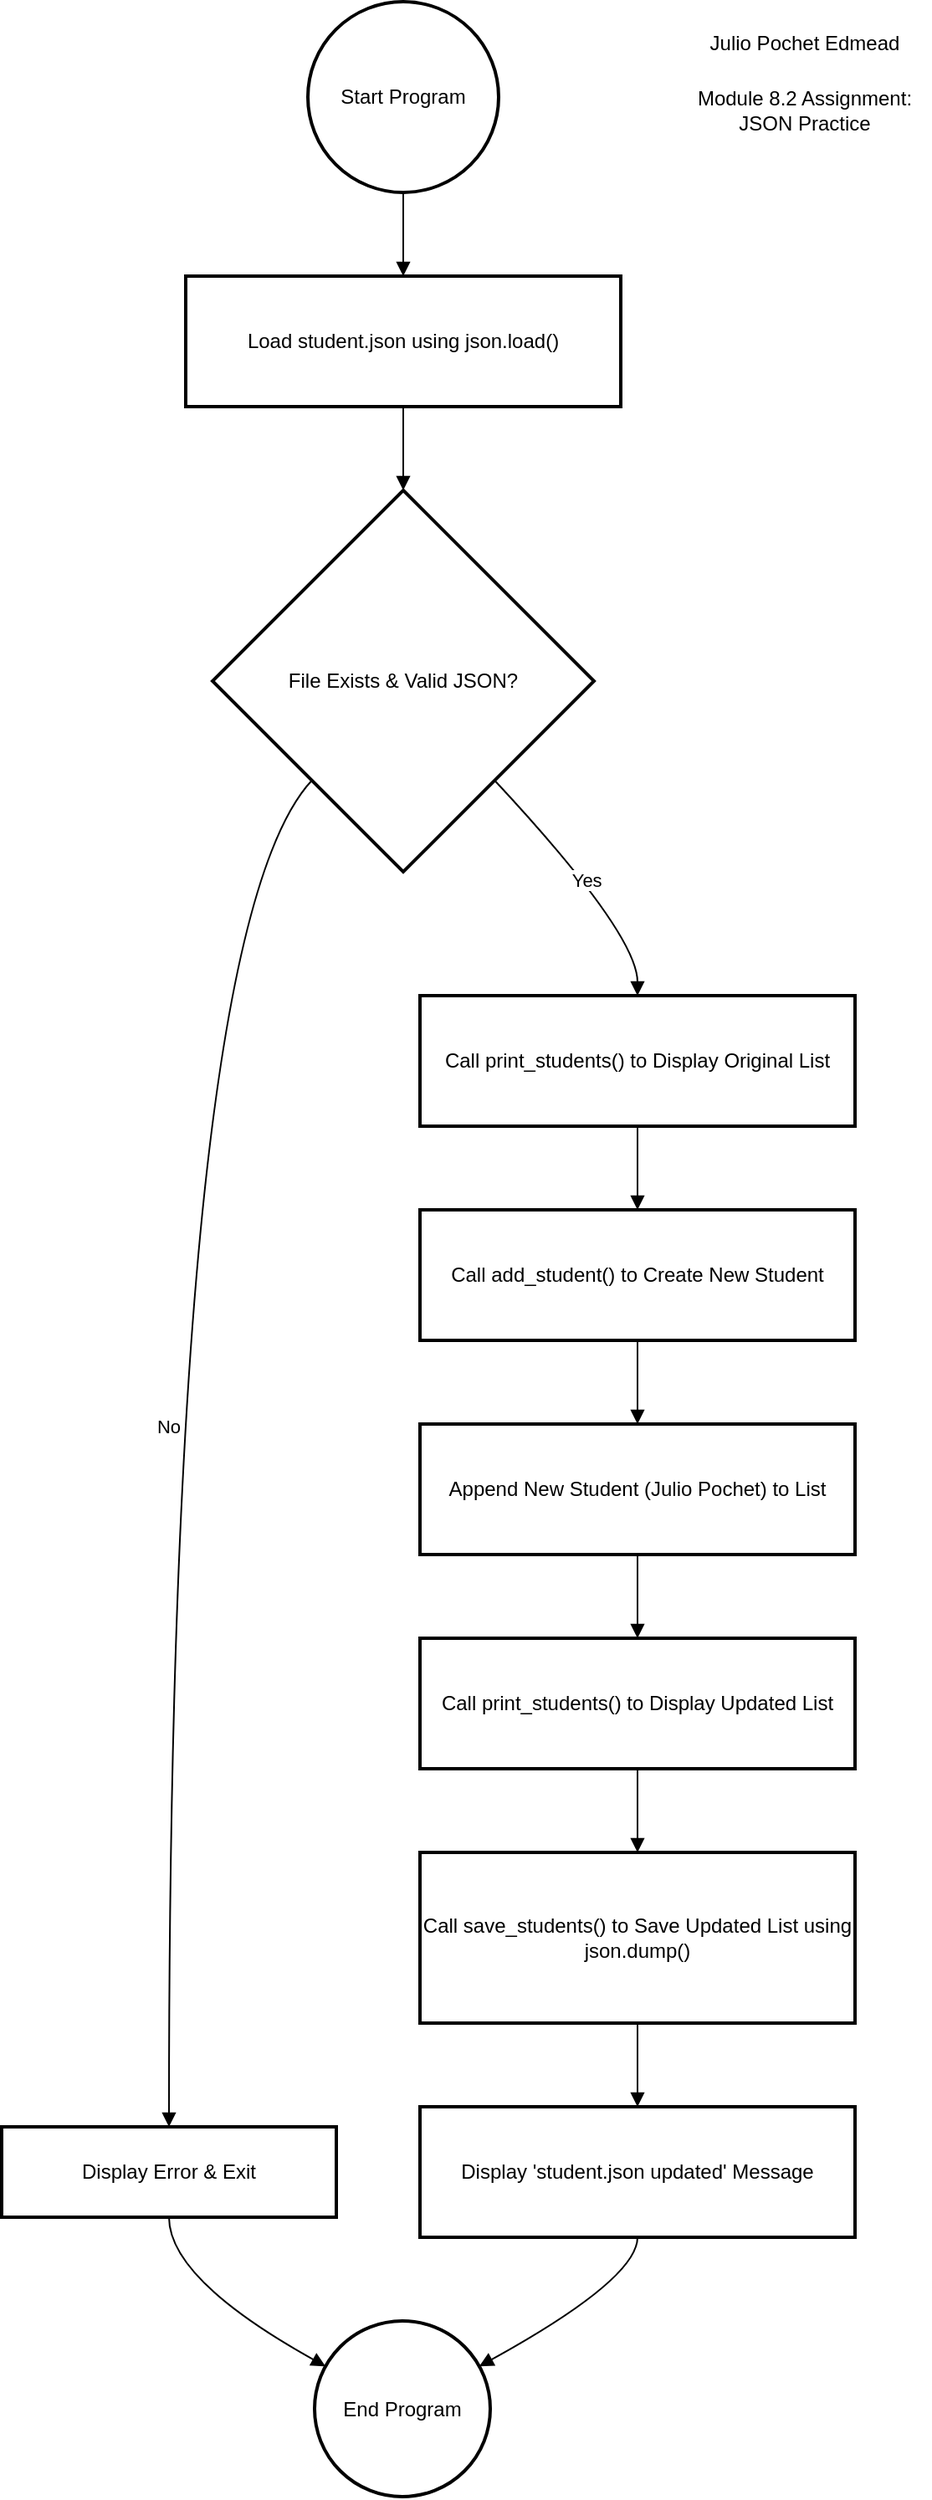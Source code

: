 <mxfile version="26.0.16">
  <diagram name="Page-1" id="gaupkIVxcJWbu7JA6zRy">
    <mxGraphModel dx="1434" dy="663" grid="1" gridSize="10" guides="1" tooltips="1" connect="1" arrows="1" fold="1" page="1" pageScale="1" pageWidth="1100" pageHeight="850" math="0" shadow="0">
      <root>
        <mxCell id="0" />
        <mxCell id="1" parent="0" />
        <mxCell id="YZ0c6q0Ra0fN3Rygu9mC-1" value="Start Program" style="ellipse;aspect=fixed;strokeWidth=2;whiteSpace=wrap;" vertex="1" parent="1">
          <mxGeometry x="203" y="20" width="114" height="114" as="geometry" />
        </mxCell>
        <mxCell id="YZ0c6q0Ra0fN3Rygu9mC-2" value="Load student.json using json.load()" style="whiteSpace=wrap;strokeWidth=2;" vertex="1" parent="1">
          <mxGeometry x="130" y="184" width="260" height="78" as="geometry" />
        </mxCell>
        <mxCell id="YZ0c6q0Ra0fN3Rygu9mC-3" value="File Exists &amp; Valid JSON?" style="rhombus;strokeWidth=2;whiteSpace=wrap;" vertex="1" parent="1">
          <mxGeometry x="146" y="312" width="228" height="228" as="geometry" />
        </mxCell>
        <mxCell id="YZ0c6q0Ra0fN3Rygu9mC-4" value="Display Error &amp; Exit" style="whiteSpace=wrap;strokeWidth=2;" vertex="1" parent="1">
          <mxGeometry x="20" y="1290" width="200" height="54" as="geometry" />
        </mxCell>
        <mxCell id="YZ0c6q0Ra0fN3Rygu9mC-5" value="Call print_students() to Display Original List" style="whiteSpace=wrap;strokeWidth=2;" vertex="1" parent="1">
          <mxGeometry x="270" y="614" width="260" height="78" as="geometry" />
        </mxCell>
        <mxCell id="YZ0c6q0Ra0fN3Rygu9mC-6" value="Call add_student() to Create New Student" style="whiteSpace=wrap;strokeWidth=2;" vertex="1" parent="1">
          <mxGeometry x="270" y="742" width="260" height="78" as="geometry" />
        </mxCell>
        <mxCell id="YZ0c6q0Ra0fN3Rygu9mC-7" value="Append New Student (Julio Pochet) to List" style="whiteSpace=wrap;strokeWidth=2;" vertex="1" parent="1">
          <mxGeometry x="270" y="870" width="260" height="78" as="geometry" />
        </mxCell>
        <mxCell id="YZ0c6q0Ra0fN3Rygu9mC-8" value="Call print_students() to Display Updated List" style="whiteSpace=wrap;strokeWidth=2;" vertex="1" parent="1">
          <mxGeometry x="270" y="998" width="260" height="78" as="geometry" />
        </mxCell>
        <mxCell id="YZ0c6q0Ra0fN3Rygu9mC-9" value="Call save_students() to Save Updated List using json.dump()" style="whiteSpace=wrap;strokeWidth=2;" vertex="1" parent="1">
          <mxGeometry x="270" y="1126" width="260" height="102" as="geometry" />
        </mxCell>
        <mxCell id="YZ0c6q0Ra0fN3Rygu9mC-10" value="Display &#39;student.json updated&#39; Message" style="whiteSpace=wrap;strokeWidth=2;" vertex="1" parent="1">
          <mxGeometry x="270" y="1278" width="260" height="78" as="geometry" />
        </mxCell>
        <mxCell id="YZ0c6q0Ra0fN3Rygu9mC-11" value="End Program" style="ellipse;aspect=fixed;strokeWidth=2;whiteSpace=wrap;" vertex="1" parent="1">
          <mxGeometry x="207" y="1406" width="105" height="105" as="geometry" />
        </mxCell>
        <mxCell id="YZ0c6q0Ra0fN3Rygu9mC-12" value="" style="curved=1;startArrow=none;endArrow=block;exitX=0.5;exitY=1;entryX=0.5;entryY=0;rounded=0;" edge="1" parent="1" source="YZ0c6q0Ra0fN3Rygu9mC-1" target="YZ0c6q0Ra0fN3Rygu9mC-2">
          <mxGeometry relative="1" as="geometry">
            <Array as="points" />
          </mxGeometry>
        </mxCell>
        <mxCell id="YZ0c6q0Ra0fN3Rygu9mC-13" value="" style="curved=1;startArrow=none;endArrow=block;exitX=0.5;exitY=1;entryX=0.5;entryY=0;rounded=0;" edge="1" parent="1" source="YZ0c6q0Ra0fN3Rygu9mC-2" target="YZ0c6q0Ra0fN3Rygu9mC-3">
          <mxGeometry relative="1" as="geometry">
            <Array as="points" />
          </mxGeometry>
        </mxCell>
        <mxCell id="YZ0c6q0Ra0fN3Rygu9mC-14" value="Yes" style="curved=1;startArrow=none;endArrow=block;exitX=0.96;exitY=1;entryX=0.5;entryY=0;rounded=0;" edge="1" parent="1" source="YZ0c6q0Ra0fN3Rygu9mC-3" target="YZ0c6q0Ra0fN3Rygu9mC-5">
          <mxGeometry relative="1" as="geometry">
            <Array as="points">
              <mxPoint x="400" y="577" />
            </Array>
          </mxGeometry>
        </mxCell>
        <mxCell id="YZ0c6q0Ra0fN3Rygu9mC-15" value="No" style="curved=1;startArrow=none;endArrow=block;exitX=0.04;exitY=1;entryX=0.5;entryY=-0.01;rounded=0;" edge="1" parent="1" source="YZ0c6q0Ra0fN3Rygu9mC-3" target="YZ0c6q0Ra0fN3Rygu9mC-4">
          <mxGeometry relative="1" as="geometry">
            <Array as="points">
              <mxPoint x="120" y="577" />
            </Array>
          </mxGeometry>
        </mxCell>
        <mxCell id="YZ0c6q0Ra0fN3Rygu9mC-16" value="" style="curved=1;startArrow=none;endArrow=block;exitX=0.5;exitY=0.99;entryX=0;entryY=0.22;rounded=0;" edge="1" parent="1" source="YZ0c6q0Ra0fN3Rygu9mC-4" target="YZ0c6q0Ra0fN3Rygu9mC-11">
          <mxGeometry relative="1" as="geometry">
            <Array as="points">
              <mxPoint x="120" y="1381" />
            </Array>
          </mxGeometry>
        </mxCell>
        <mxCell id="YZ0c6q0Ra0fN3Rygu9mC-17" value="" style="curved=1;startArrow=none;endArrow=block;exitX=0.5;exitY=1;entryX=0.5;entryY=0;rounded=0;" edge="1" parent="1" source="YZ0c6q0Ra0fN3Rygu9mC-5" target="YZ0c6q0Ra0fN3Rygu9mC-6">
          <mxGeometry relative="1" as="geometry">
            <Array as="points" />
          </mxGeometry>
        </mxCell>
        <mxCell id="YZ0c6q0Ra0fN3Rygu9mC-18" value="" style="curved=1;startArrow=none;endArrow=block;exitX=0.5;exitY=1;entryX=0.5;entryY=0;rounded=0;" edge="1" parent="1" source="YZ0c6q0Ra0fN3Rygu9mC-6" target="YZ0c6q0Ra0fN3Rygu9mC-7">
          <mxGeometry relative="1" as="geometry">
            <Array as="points" />
          </mxGeometry>
        </mxCell>
        <mxCell id="YZ0c6q0Ra0fN3Rygu9mC-19" value="" style="curved=1;startArrow=none;endArrow=block;exitX=0.5;exitY=1;entryX=0.5;entryY=0;rounded=0;" edge="1" parent="1" source="YZ0c6q0Ra0fN3Rygu9mC-7" target="YZ0c6q0Ra0fN3Rygu9mC-8">
          <mxGeometry relative="1" as="geometry">
            <Array as="points" />
          </mxGeometry>
        </mxCell>
        <mxCell id="YZ0c6q0Ra0fN3Rygu9mC-20" value="" style="curved=1;startArrow=none;endArrow=block;exitX=0.5;exitY=1;entryX=0.5;entryY=0;rounded=0;" edge="1" parent="1" source="YZ0c6q0Ra0fN3Rygu9mC-8" target="YZ0c6q0Ra0fN3Rygu9mC-9">
          <mxGeometry relative="1" as="geometry">
            <Array as="points" />
          </mxGeometry>
        </mxCell>
        <mxCell id="YZ0c6q0Ra0fN3Rygu9mC-21" value="" style="curved=1;startArrow=none;endArrow=block;exitX=0.5;exitY=1;entryX=0.5;entryY=0;rounded=0;" edge="1" parent="1" source="YZ0c6q0Ra0fN3Rygu9mC-9" target="YZ0c6q0Ra0fN3Rygu9mC-10">
          <mxGeometry relative="1" as="geometry">
            <Array as="points" />
          </mxGeometry>
        </mxCell>
        <mxCell id="YZ0c6q0Ra0fN3Rygu9mC-22" value="" style="curved=1;startArrow=none;endArrow=block;exitX=0.5;exitY=1;entryX=1;entryY=0.22;rounded=0;" edge="1" parent="1" source="YZ0c6q0Ra0fN3Rygu9mC-10" target="YZ0c6q0Ra0fN3Rygu9mC-11">
          <mxGeometry relative="1" as="geometry">
            <Array as="points">
              <mxPoint x="400" y="1381" />
            </Array>
          </mxGeometry>
        </mxCell>
        <mxCell id="YZ0c6q0Ra0fN3Rygu9mC-23" value="Julio Pochet Edmead" style="text;html=1;align=center;verticalAlign=middle;whiteSpace=wrap;rounded=0;" vertex="1" parent="1">
          <mxGeometry x="440" y="30" width="120" height="30" as="geometry" />
        </mxCell>
        <mxCell id="YZ0c6q0Ra0fN3Rygu9mC-24" value="Module 8.2 Assignment:&lt;br&gt;JSON Practice" style="text;html=1;align=center;verticalAlign=middle;whiteSpace=wrap;rounded=0;" vertex="1" parent="1">
          <mxGeometry x="425" y="70" width="150" height="30" as="geometry" />
        </mxCell>
      </root>
    </mxGraphModel>
  </diagram>
</mxfile>
